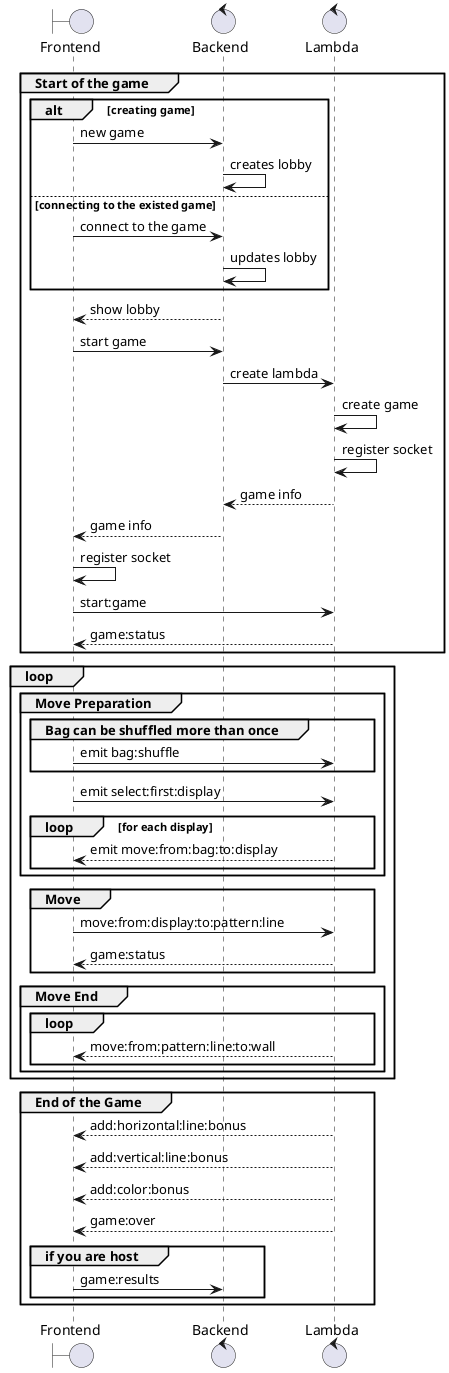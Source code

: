 @startuml

boundary Frontend as fe order 10
control Backend as be order 20
control Lambda as l order 30

group Start of the game
    alt creating game
        fe -> be: new game
        be -> be: creates lobby
    else connecting to the existed game
        fe -> be: connect to the game
        be -> be: updates lobby
    end
    be --> fe:  show lobby

    fe -> be: start game

    be -> l: create lambda
    l -> l: create game
    l -> l: register socket
    l --> be: game info
    be --> fe:  game info
    fe -> fe:  register socket


    fe -> l: start:game
    l --> fe:  game:status
end

loop
    group Move Preparation
        group Bag can be shuffled more than once
            fe -> l: emit bag:shuffle
        end
        fe -> l: emit select:first:display

        loop for each display
            l --> fe : emit move:from:bag:to:display
        end
    end

    group Move
        fe -> l: move:from:display:to:pattern:line
        l --> fe:  game:status
    end

    group Move End
        loop
            l --> fe:  move:from:pattern:line:to:wall
        end
    end
end

group End of the Game
    l --> fe: add:horizontal:line:bonus
    l --> fe: add:vertical:line:bonus
    l --> fe: add:color:bonus
    l --> fe: game:over
    group if you are host
        fe -> be: game:results
    end
end

@enduml

